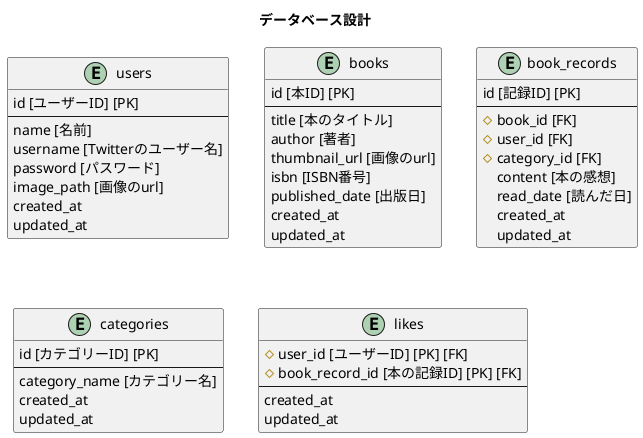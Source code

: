 @startuml book_record
title データベース設計

entity users {
    id [ユーザーID] [PK] 
    --
    name [名前]
    username [Twitterのユーザー名]
    password [パスワード]
    image_path [画像のurl]
    created_at
    updated_at
}

entity books {
    id [本ID] [PK] 
    --
    title [本のタイトル]
    author [著者]
    thumbnail_url [画像のurl]
    isbn [ISBN番号]
    published_date [出版日]
    created_at
    updated_at
}

entity book_records {
    id [記録ID] [PK]
    --
    # book_id [FK]
    # user_id [FK]
    # category_id [FK]
    content [本の感想]
    read_date [読んだ日]
    created_at
    updated_at
}

entity categories {
    id [カテゴリーID] [PK]
    --
    category_name [カテゴリー名]
    created_at
    updated_at
}


entity likes {
    # user_id [ユーザーID] [PK] [FK]
    # book_record_id [本の記録ID] [PK] [FK]
    --
    created_at
    updated_at
}

@enduml

' @startuml リレーション
' title ER図
' !include book_record.pu
' users ||--o{ book_records
' @enduml